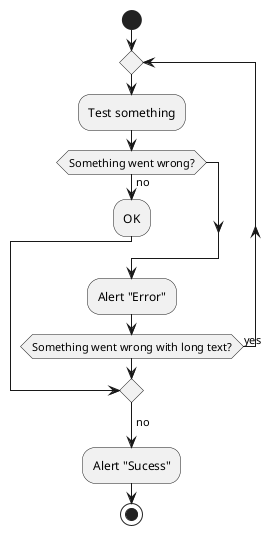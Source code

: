 {
  "sha1": "2bcm75vyghsg9v5b5yoi75puoir0l1d",
  "insertion": {
    "when": "2024-05-30T20:48:19.950Z",
    "user": "plantuml@gmail.com"
  }
}
@startuml
start
repeat
  :Test something;
    if (Something went wrong?) then (no)
      :OK;
      break
    endif
    :Alert "Error";
repeat while (Something went wrong with long text?) is (yes)
->no;
:Alert "Sucess";
stop
@enduml
